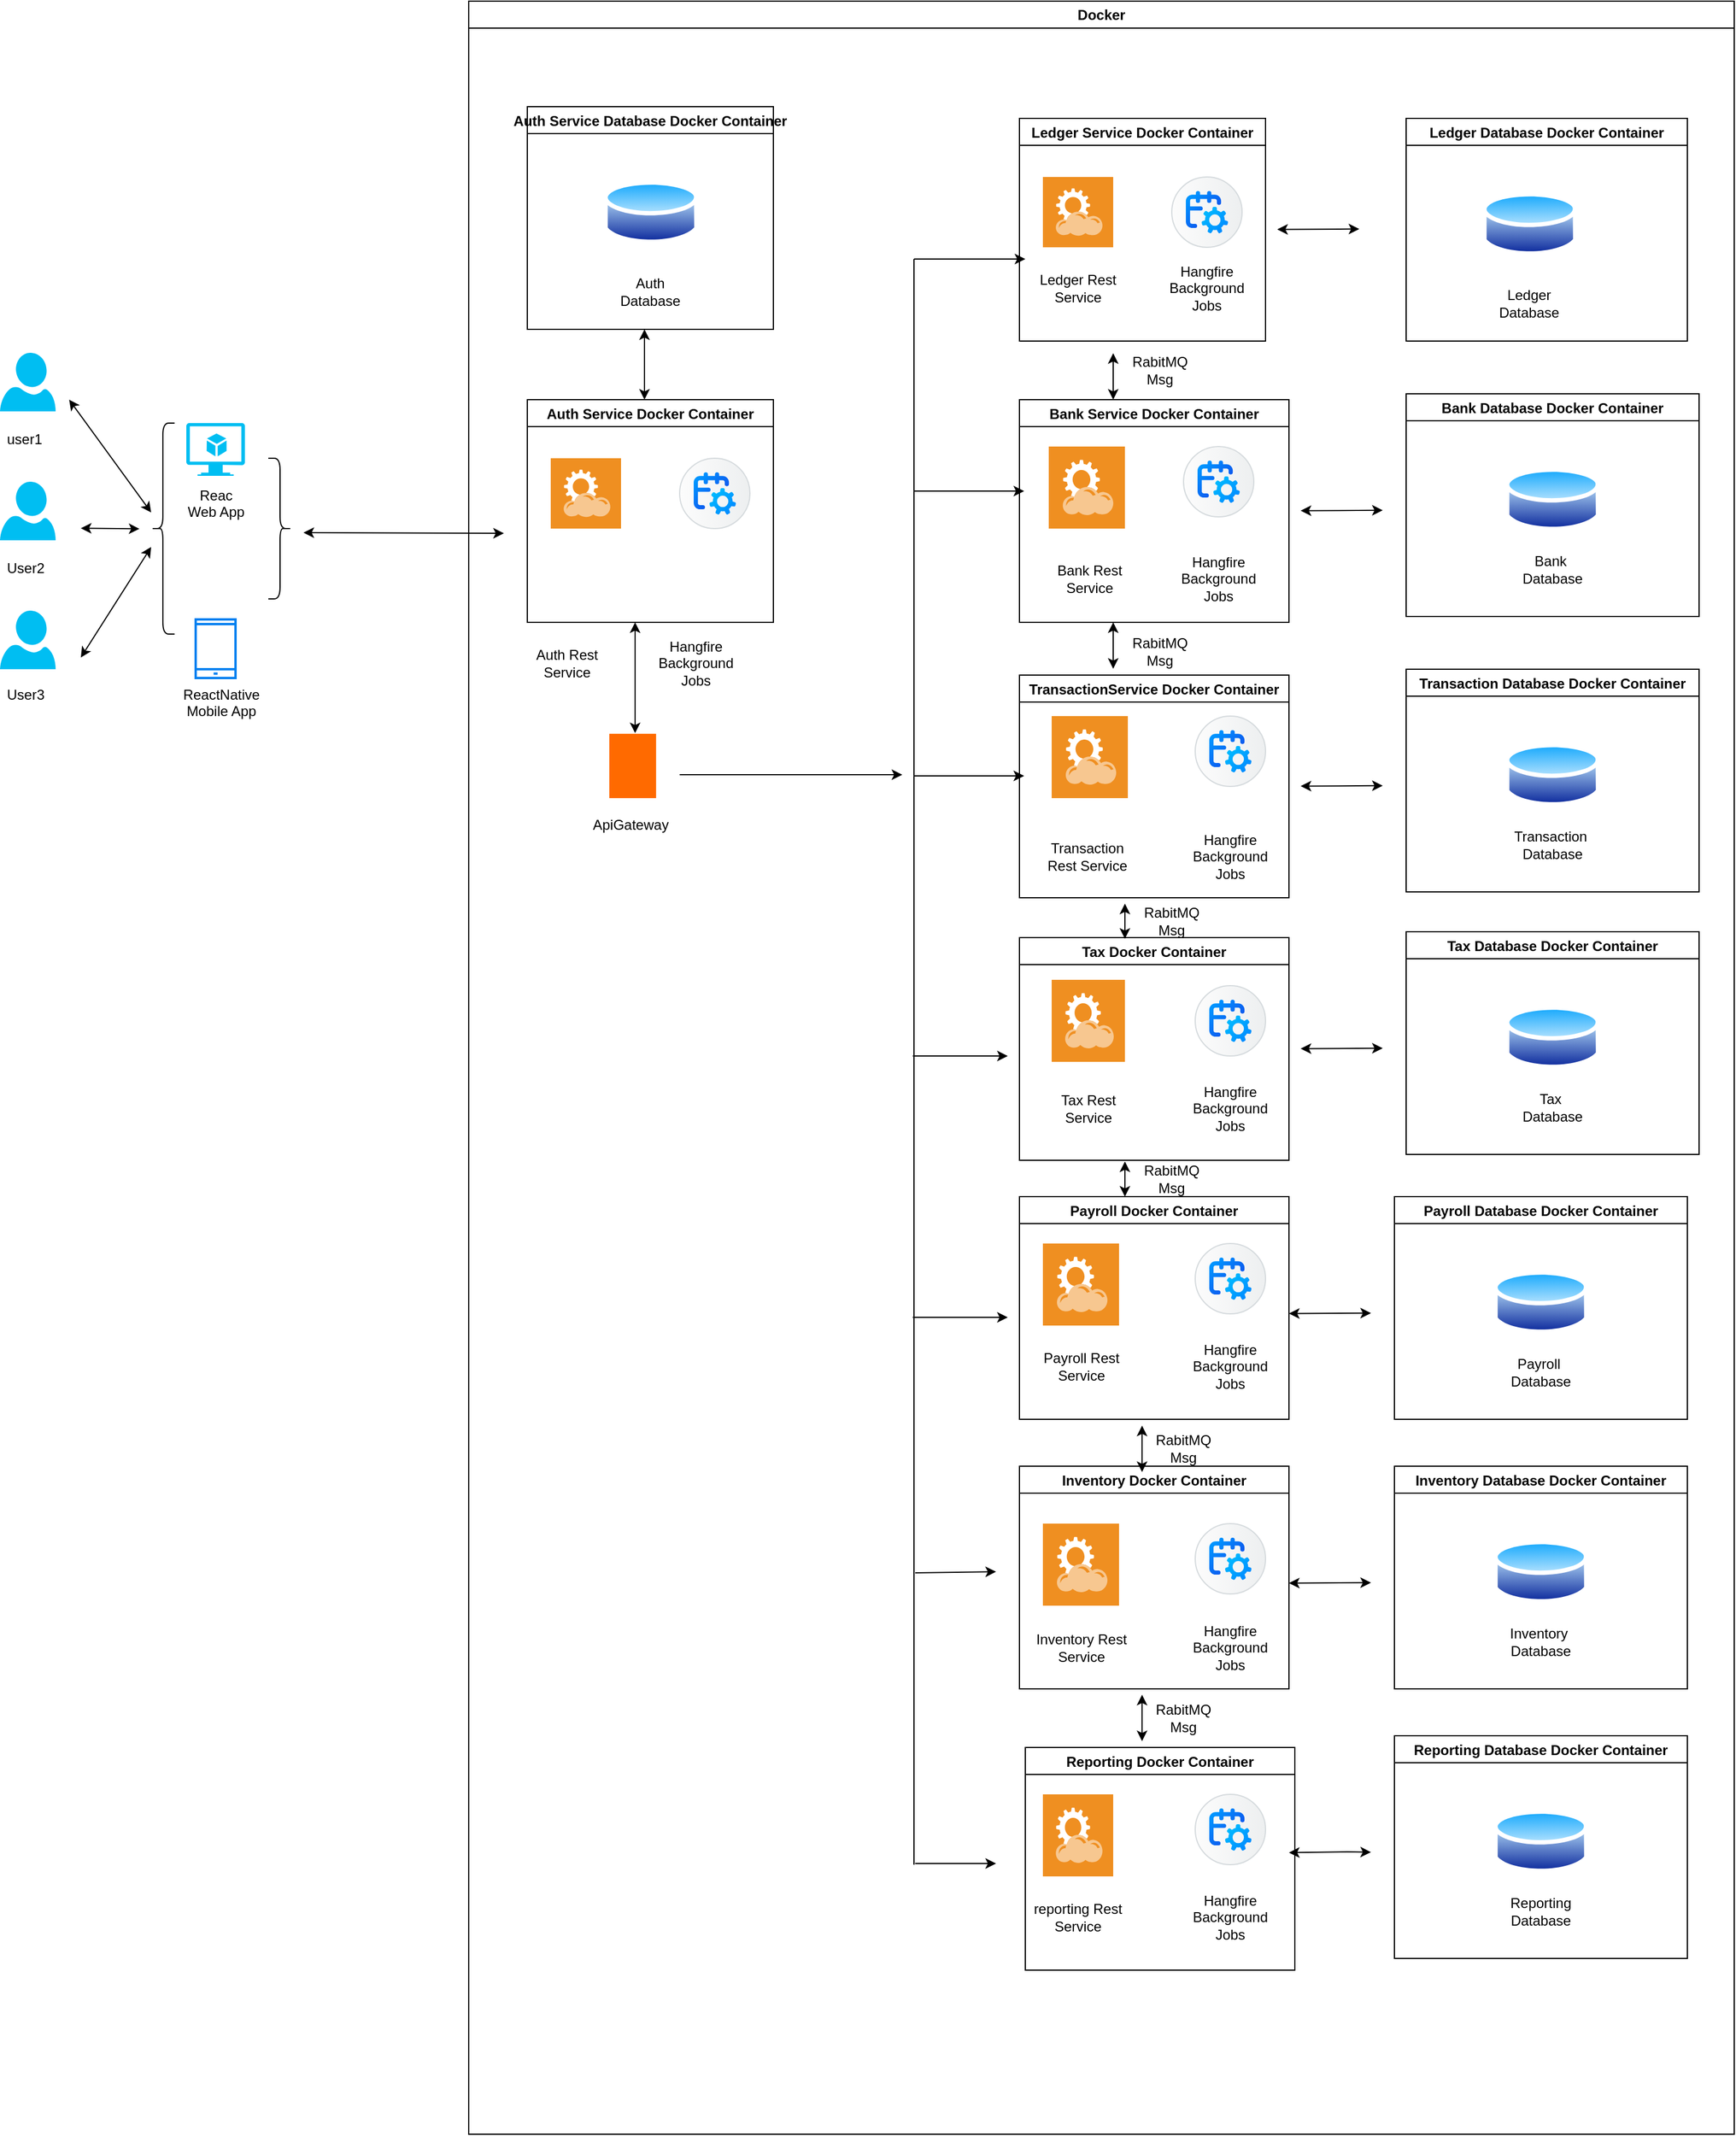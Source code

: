 <mxfile version="24.9.0">
  <diagram name="Page-1" id="nfMgembpazXMz0VEnoj4">
    <mxGraphModel dx="2100" dy="2283" grid="1" gridSize="10" guides="1" tooltips="1" connect="1" arrows="1" fold="1" page="1" pageScale="1" pageWidth="827" pageHeight="1169" math="0" shadow="0">
      <root>
        <mxCell id="0" />
        <mxCell id="1" parent="0" />
        <mxCell id="l-Un0ipi48CfvVv5jZcX-5" value="" style="verticalLabelPosition=bottom;html=1;verticalAlign=top;align=center;strokeColor=none;fillColor=#00BEF2;shape=mxgraph.azure.user;" parent="1" vertex="1">
          <mxGeometry x="50" y="200" width="47.5" height="50" as="geometry" />
        </mxCell>
        <mxCell id="l-Un0ipi48CfvVv5jZcX-6" value="" style="verticalLabelPosition=bottom;html=1;verticalAlign=top;align=center;strokeColor=none;fillColor=#00BEF2;shape=mxgraph.azure.user;" parent="1" vertex="1">
          <mxGeometry x="50" y="310" width="47.5" height="50" as="geometry" />
        </mxCell>
        <mxCell id="l-Un0ipi48CfvVv5jZcX-7" value="" style="verticalLabelPosition=bottom;html=1;verticalAlign=top;align=center;strokeColor=none;fillColor=#00BEF2;shape=mxgraph.azure.user;" parent="1" vertex="1">
          <mxGeometry x="50" y="420" width="47.5" height="50" as="geometry" />
        </mxCell>
        <mxCell id="l-Un0ipi48CfvVv5jZcX-9" value="" style="verticalLabelPosition=bottom;html=1;verticalAlign=top;align=center;strokeColor=none;fillColor=#00BEF2;shape=mxgraph.azure.virtual_machine_feature;pointerEvents=1;" parent="1" vertex="1">
          <mxGeometry x="209" y="260" width="50" height="45" as="geometry" />
        </mxCell>
        <mxCell id="l-Un0ipi48CfvVv5jZcX-10" value="" style="html=1;verticalLabelPosition=bottom;align=center;labelBackgroundColor=#ffffff;verticalAlign=top;strokeWidth=2;strokeColor=#0080F0;shadow=0;dashed=0;shape=mxgraph.ios7.icons.smartphone;" parent="1" vertex="1">
          <mxGeometry x="217" y="427.5" width="34" height="50" as="geometry" />
        </mxCell>
        <mxCell id="l-Un0ipi48CfvVv5jZcX-17" value="" style="shape=curlyBracket;whiteSpace=wrap;html=1;rounded=1;labelPosition=left;verticalLabelPosition=middle;align=right;verticalAlign=middle;" parent="1" vertex="1">
          <mxGeometry x="179" y="260" width="20" height="180" as="geometry" />
        </mxCell>
        <mxCell id="l-Un0ipi48CfvVv5jZcX-21" value="Reac Web App" style="text;strokeColor=none;fillColor=none;align=center;verticalAlign=top;spacingLeft=4;spacingRight=4;overflow=hidden;rotatable=0;points=[[0,0.5],[1,0.5]];portConstraint=eastwest;whiteSpace=wrap;html=1;" parent="1" vertex="1">
          <mxGeometry x="201.5" y="307.5" width="65" height="46" as="geometry" />
        </mxCell>
        <mxCell id="l-Un0ipi48CfvVv5jZcX-22" value="ReactNative Mobile App" style="text;strokeColor=none;fillColor=none;align=center;verticalAlign=top;spacingLeft=4;spacingRight=4;overflow=hidden;rotatable=0;points=[[0,0.5],[1,0.5]];portConstraint=eastwest;whiteSpace=wrap;html=1;" parent="1" vertex="1">
          <mxGeometry x="199" y="477.5" width="80" height="46" as="geometry" />
        </mxCell>
        <mxCell id="l-Un0ipi48CfvVv5jZcX-23" value="user1" style="text;strokeColor=none;fillColor=none;align=left;verticalAlign=top;spacingLeft=4;spacingRight=4;overflow=hidden;rotatable=0;points=[[0,0.5],[1,0.5]];portConstraint=eastwest;whiteSpace=wrap;html=1;" parent="1" vertex="1">
          <mxGeometry x="50" y="260" width="60" height="26" as="geometry" />
        </mxCell>
        <mxCell id="l-Un0ipi48CfvVv5jZcX-24" value="User2" style="text;strokeColor=none;fillColor=none;align=left;verticalAlign=top;spacingLeft=4;spacingRight=4;overflow=hidden;rotatable=0;points=[[0,0.5],[1,0.5]];portConstraint=eastwest;whiteSpace=wrap;html=1;" parent="1" vertex="1">
          <mxGeometry x="50" y="370" width="60" height="26" as="geometry" />
        </mxCell>
        <mxCell id="l-Un0ipi48CfvVv5jZcX-25" value="User3" style="text;strokeColor=none;fillColor=none;align=left;verticalAlign=top;spacingLeft=4;spacingRight=4;overflow=hidden;rotatable=0;points=[[0,0.5],[1,0.5]];portConstraint=eastwest;whiteSpace=wrap;html=1;" parent="1" vertex="1">
          <mxGeometry x="50" y="477.5" width="60" height="26" as="geometry" />
        </mxCell>
        <mxCell id="l-Un0ipi48CfvVv5jZcX-30" value="" style="shape=curlyBracket;whiteSpace=wrap;html=1;rounded=1;flipH=1;labelPosition=right;verticalLabelPosition=middle;align=left;verticalAlign=middle;" parent="1" vertex="1">
          <mxGeometry x="279" y="290" width="20" height="120" as="geometry" />
        </mxCell>
        <mxCell id="l-Un0ipi48CfvVv5jZcX-85" value="Docker" style="swimlane;whiteSpace=wrap;html=1;" parent="1" vertex="1">
          <mxGeometry x="450" y="-100" width="1080" height="1820" as="geometry" />
        </mxCell>
        <mxCell id="l-Un0ipi48CfvVv5jZcX-107" value="Reporting Docker Container" style="swimlane;" parent="l-Un0ipi48CfvVv5jZcX-85" vertex="1">
          <mxGeometry x="475" y="1490" width="230" height="190" as="geometry" />
        </mxCell>
        <mxCell id="l-Un0ipi48CfvVv5jZcX-32" value="Ledger Service Docker Container" style="swimlane;" parent="l-Un0ipi48CfvVv5jZcX-85" vertex="1">
          <mxGeometry x="470" y="100" width="210" height="190" as="geometry" />
        </mxCell>
        <mxCell id="l-Un0ipi48CfvVv5jZcX-35" value="Ledger Database Docker Container" style="swimlane;" parent="l-Un0ipi48CfvVv5jZcX-85" vertex="1">
          <mxGeometry x="800" y="100" width="240" height="190" as="geometry">
            <mxRectangle x="810" y="-30" width="230" height="30" as="alternateBounds" />
          </mxGeometry>
        </mxCell>
        <mxCell id="l-Un0ipi48CfvVv5jZcX-37" value="Ledger Database" style="text;html=1;align=center;verticalAlign=middle;whiteSpace=wrap;rounded=0;" parent="l-Un0ipi48CfvVv5jZcX-35" vertex="1">
          <mxGeometry x="65" y="143.45" width="80" height="30" as="geometry" />
        </mxCell>
        <mxCell id="l-Un0ipi48CfvVv5jZcX-38" value="" style="image;aspect=fixed;perimeter=ellipsePerimeter;html=1;align=center;shadow=0;dashed=0;spacingTop=3;image=img/lib/active_directory/database.svg;" parent="l-Un0ipi48CfvVv5jZcX-35" vertex="1">
          <mxGeometry x="65" y="60" width="81.08" height="60" as="geometry" />
        </mxCell>
        <mxCell id="l-Un0ipi48CfvVv5jZcX-39" value="" style="endArrow=classic;startArrow=classic;html=1;rounded=0;" parent="l-Un0ipi48CfvVv5jZcX-85" edge="1">
          <mxGeometry width="50" height="50" relative="1" as="geometry">
            <mxPoint x="690" y="194.75" as="sourcePoint" />
            <mxPoint x="760" y="194.37" as="targetPoint" />
          </mxGeometry>
        </mxCell>
        <mxCell id="l-Un0ipi48CfvVv5jZcX-49" value="Bank Service Docker Container" style="swimlane;" parent="l-Un0ipi48CfvVv5jZcX-85" vertex="1">
          <mxGeometry x="470" y="340" width="230" height="190" as="geometry" />
        </mxCell>
        <mxCell id="l-Un0ipi48CfvVv5jZcX-52" value="Bank Database Docker Container" style="swimlane;" parent="l-Un0ipi48CfvVv5jZcX-85" vertex="1">
          <mxGeometry x="800" y="335" width="250" height="190" as="geometry">
            <mxRectangle x="810" y="-30" width="230" height="30" as="alternateBounds" />
          </mxGeometry>
        </mxCell>
        <mxCell id="l-Un0ipi48CfvVv5jZcX-53" value="Bank&amp;nbsp;&lt;div&gt;Database&lt;/div&gt;" style="text;html=1;align=center;verticalAlign=middle;whiteSpace=wrap;rounded=0;" parent="l-Un0ipi48CfvVv5jZcX-52" vertex="1">
          <mxGeometry x="85" y="135" width="80" height="30" as="geometry" />
        </mxCell>
        <mxCell id="l-Un0ipi48CfvVv5jZcX-54" value="" style="image;aspect=fixed;perimeter=ellipsePerimeter;html=1;align=center;shadow=0;dashed=0;spacingTop=3;image=img/lib/active_directory/database.svg;" parent="l-Un0ipi48CfvVv5jZcX-52" vertex="1">
          <mxGeometry x="84.46" y="60" width="81.08" height="60" as="geometry" />
        </mxCell>
        <mxCell id="l-Un0ipi48CfvVv5jZcX-55" value="" style="endArrow=classic;startArrow=classic;html=1;rounded=0;" parent="l-Un0ipi48CfvVv5jZcX-85" edge="1">
          <mxGeometry width="50" height="50" relative="1" as="geometry">
            <mxPoint x="710" y="434.75" as="sourcePoint" />
            <mxPoint x="780" y="434.37" as="targetPoint" />
          </mxGeometry>
        </mxCell>
        <mxCell id="l-Un0ipi48CfvVv5jZcX-67" value="TransactionService Docker Container" style="swimlane;" parent="l-Un0ipi48CfvVv5jZcX-85" vertex="1">
          <mxGeometry x="470" y="575" width="230" height="190" as="geometry" />
        </mxCell>
        <mxCell id="l-Un0ipi48CfvVv5jZcX-73" value="" style="endArrow=classic;startArrow=classic;html=1;rounded=0;" parent="l-Un0ipi48CfvVv5jZcX-85" edge="1">
          <mxGeometry width="50" height="50" relative="1" as="geometry">
            <mxPoint x="710" y="669.75" as="sourcePoint" />
            <mxPoint x="780" y="669.37" as="targetPoint" />
          </mxGeometry>
        </mxCell>
        <mxCell id="l-Un0ipi48CfvVv5jZcX-70" value="Transaction Database Docker Container" style="swimlane;" parent="l-Un0ipi48CfvVv5jZcX-85" vertex="1">
          <mxGeometry x="800" y="570" width="250" height="190" as="geometry">
            <mxRectangle x="810" y="-30" width="230" height="30" as="alternateBounds" />
          </mxGeometry>
        </mxCell>
        <mxCell id="l-Un0ipi48CfvVv5jZcX-71" value="Transaction&amp;nbsp;&lt;div&gt;Database&lt;/div&gt;" style="text;html=1;align=center;verticalAlign=middle;whiteSpace=wrap;rounded=0;" parent="l-Un0ipi48CfvVv5jZcX-70" vertex="1">
          <mxGeometry x="85" y="135" width="80" height="30" as="geometry" />
        </mxCell>
        <mxCell id="l-Un0ipi48CfvVv5jZcX-72" value="" style="image;aspect=fixed;perimeter=ellipsePerimeter;html=1;align=center;shadow=0;dashed=0;spacingTop=3;image=img/lib/active_directory/database.svg;" parent="l-Un0ipi48CfvVv5jZcX-70" vertex="1">
          <mxGeometry x="84.46" y="60" width="81.08" height="60" as="geometry" />
        </mxCell>
        <mxCell id="l-Un0ipi48CfvVv5jZcX-75" value="Tax Docker Container" style="swimlane;" parent="l-Un0ipi48CfvVv5jZcX-85" vertex="1">
          <mxGeometry x="470" y="799" width="230" height="190" as="geometry" />
        </mxCell>
        <mxCell id="l-Un0ipi48CfvVv5jZcX-78" value="Tax Database Docker Container" style="swimlane;" parent="l-Un0ipi48CfvVv5jZcX-85" vertex="1">
          <mxGeometry x="800" y="794" width="250" height="190" as="geometry">
            <mxRectangle x="810" y="-30" width="230" height="30" as="alternateBounds" />
          </mxGeometry>
        </mxCell>
        <mxCell id="l-Un0ipi48CfvVv5jZcX-79" value="Tax&amp;nbsp;&lt;div&gt;Database&lt;/div&gt;" style="text;html=1;align=center;verticalAlign=middle;whiteSpace=wrap;rounded=0;" parent="l-Un0ipi48CfvVv5jZcX-78" vertex="1">
          <mxGeometry x="85" y="135" width="80" height="30" as="geometry" />
        </mxCell>
        <mxCell id="l-Un0ipi48CfvVv5jZcX-80" value="" style="image;aspect=fixed;perimeter=ellipsePerimeter;html=1;align=center;shadow=0;dashed=0;spacingTop=3;image=img/lib/active_directory/database.svg;" parent="l-Un0ipi48CfvVv5jZcX-78" vertex="1">
          <mxGeometry x="84.46" y="60" width="81.08" height="60" as="geometry" />
        </mxCell>
        <mxCell id="l-Un0ipi48CfvVv5jZcX-81" value="" style="endArrow=classic;startArrow=classic;html=1;rounded=0;" parent="l-Un0ipi48CfvVv5jZcX-85" edge="1">
          <mxGeometry width="50" height="50" relative="1" as="geometry">
            <mxPoint x="710" y="893.75" as="sourcePoint" />
            <mxPoint x="780" y="893.37" as="targetPoint" />
          </mxGeometry>
        </mxCell>
        <mxCell id="l-Un0ipi48CfvVv5jZcX-93" value="Payroll Docker Container" style="swimlane;" parent="l-Un0ipi48CfvVv5jZcX-85" vertex="1">
          <mxGeometry x="470" y="1020" width="230" height="190" as="geometry" />
        </mxCell>
        <mxCell id="l-Un0ipi48CfvVv5jZcX-94" value="" style="shadow=0;dashed=0;html=1;strokeColor=none;fillColor=#EF8F21;labelPosition=center;verticalLabelPosition=bottom;verticalAlign=top;align=center;outlineConnect=0;shape=mxgraph.veeam.2d.restful_apis;" parent="l-Un0ipi48CfvVv5jZcX-93" vertex="1">
          <mxGeometry x="20" y="40" width="65" height="70" as="geometry" />
        </mxCell>
        <mxCell id="l-Un0ipi48CfvVv5jZcX-95" value="Payroll Rest Service" style="text;html=1;align=center;verticalAlign=middle;whiteSpace=wrap;rounded=0;" parent="l-Un0ipi48CfvVv5jZcX-93" vertex="1">
          <mxGeometry x="12.5" y="130" width="80" height="30" as="geometry" />
        </mxCell>
        <mxCell id="l-Un0ipi48CfvVv5jZcX-139" value="" style="shape=mxgraph.sap.icon;labelPosition=center;verticalLabelPosition=bottom;align=center;verticalAlign=top;strokeWidth=1;strokeColor=#D5DADD;fillColor=#EDEFF0;gradientColor=#FCFCFC;gradientDirection=west;aspect=fixed;SAPIcon=SAP_Job_Scheduling_service" parent="l-Un0ipi48CfvVv5jZcX-93" vertex="1">
          <mxGeometry x="150" y="40" width="60" height="60" as="geometry" />
        </mxCell>
        <mxCell id="l-Un0ipi48CfvVv5jZcX-140" value="Hangfire Background Jobs" style="text;html=1;align=center;verticalAlign=middle;whiteSpace=wrap;rounded=0;" parent="l-Un0ipi48CfvVv5jZcX-93" vertex="1">
          <mxGeometry x="150" y="130" width="60" height="30" as="geometry" />
        </mxCell>
        <mxCell id="l-Un0ipi48CfvVv5jZcX-96" value="Payroll Database Docker Container" style="swimlane;" parent="l-Un0ipi48CfvVv5jZcX-85" vertex="1">
          <mxGeometry x="790" y="1020" width="250" height="190" as="geometry">
            <mxRectangle x="810" y="-30" width="230" height="30" as="alternateBounds" />
          </mxGeometry>
        </mxCell>
        <mxCell id="l-Un0ipi48CfvVv5jZcX-97" value="Payroll&amp;nbsp;&lt;div&gt;Database&lt;/div&gt;" style="text;html=1;align=center;verticalAlign=middle;whiteSpace=wrap;rounded=0;" parent="l-Un0ipi48CfvVv5jZcX-96" vertex="1">
          <mxGeometry x="85" y="135" width="80" height="30" as="geometry" />
        </mxCell>
        <mxCell id="l-Un0ipi48CfvVv5jZcX-98" value="" style="image;aspect=fixed;perimeter=ellipsePerimeter;html=1;align=center;shadow=0;dashed=0;spacingTop=3;image=img/lib/active_directory/database.svg;" parent="l-Un0ipi48CfvVv5jZcX-96" vertex="1">
          <mxGeometry x="84.46" y="60" width="81.08" height="60" as="geometry" />
        </mxCell>
        <mxCell id="l-Un0ipi48CfvVv5jZcX-99" value="" style="endArrow=classic;startArrow=classic;html=1;rounded=0;" parent="l-Un0ipi48CfvVv5jZcX-85" edge="1">
          <mxGeometry width="50" height="50" relative="1" as="geometry">
            <mxPoint x="700" y="1119.75" as="sourcePoint" />
            <mxPoint x="770" y="1119.37" as="targetPoint" />
          </mxGeometry>
        </mxCell>
        <mxCell id="l-Un0ipi48CfvVv5jZcX-100" value="Inventory Docker Container" style="swimlane;" parent="l-Un0ipi48CfvVv5jZcX-85" vertex="1">
          <mxGeometry x="470" y="1250" width="230" height="190" as="geometry" />
        </mxCell>
        <mxCell id="l-Un0ipi48CfvVv5jZcX-101" value="" style="shadow=0;dashed=0;html=1;strokeColor=none;fillColor=#EF8F21;labelPosition=center;verticalLabelPosition=bottom;verticalAlign=top;align=center;outlineConnect=0;shape=mxgraph.veeam.2d.restful_apis;" parent="l-Un0ipi48CfvVv5jZcX-100" vertex="1">
          <mxGeometry x="20" y="49" width="65" height="70" as="geometry" />
        </mxCell>
        <mxCell id="l-Un0ipi48CfvVv5jZcX-102" value="Inventory Rest Service" style="text;html=1;align=center;verticalAlign=middle;whiteSpace=wrap;rounded=0;" parent="l-Un0ipi48CfvVv5jZcX-100" vertex="1">
          <mxGeometry x="12.5" y="140" width="80" height="30" as="geometry" />
        </mxCell>
        <mxCell id="l-Un0ipi48CfvVv5jZcX-141" value="" style="shape=mxgraph.sap.icon;labelPosition=center;verticalLabelPosition=bottom;align=center;verticalAlign=top;strokeWidth=1;strokeColor=#D5DADD;fillColor=#EDEFF0;gradientColor=#FCFCFC;gradientDirection=west;aspect=fixed;SAPIcon=SAP_Job_Scheduling_service" parent="l-Un0ipi48CfvVv5jZcX-100" vertex="1">
          <mxGeometry x="150" y="49" width="60" height="60" as="geometry" />
        </mxCell>
        <mxCell id="l-Un0ipi48CfvVv5jZcX-142" value="Hangfire Background Jobs" style="text;html=1;align=center;verticalAlign=middle;whiteSpace=wrap;rounded=0;" parent="l-Un0ipi48CfvVv5jZcX-100" vertex="1">
          <mxGeometry x="150" y="140" width="60" height="30" as="geometry" />
        </mxCell>
        <mxCell id="l-Un0ipi48CfvVv5jZcX-103" value="Inventory Database Docker Container" style="swimlane;" parent="l-Un0ipi48CfvVv5jZcX-85" vertex="1">
          <mxGeometry x="790" y="1250" width="250" height="190" as="geometry">
            <mxRectangle x="810" y="-30" width="230" height="30" as="alternateBounds" />
          </mxGeometry>
        </mxCell>
        <mxCell id="l-Un0ipi48CfvVv5jZcX-104" value="Inventory&amp;nbsp;&lt;div&gt;Database&lt;/div&gt;" style="text;html=1;align=center;verticalAlign=middle;whiteSpace=wrap;rounded=0;" parent="l-Un0ipi48CfvVv5jZcX-103" vertex="1">
          <mxGeometry x="85" y="135" width="80" height="30" as="geometry" />
        </mxCell>
        <mxCell id="l-Un0ipi48CfvVv5jZcX-105" value="" style="image;aspect=fixed;perimeter=ellipsePerimeter;html=1;align=center;shadow=0;dashed=0;spacingTop=3;image=img/lib/active_directory/database.svg;" parent="l-Un0ipi48CfvVv5jZcX-103" vertex="1">
          <mxGeometry x="84.46" y="60" width="81.08" height="60" as="geometry" />
        </mxCell>
        <mxCell id="l-Un0ipi48CfvVv5jZcX-106" value="" style="endArrow=classic;startArrow=classic;html=1;rounded=0;" parent="l-Un0ipi48CfvVv5jZcX-85" edge="1">
          <mxGeometry width="50" height="50" relative="1" as="geometry">
            <mxPoint x="700" y="1349.75" as="sourcePoint" />
            <mxPoint x="770" y="1349.37" as="targetPoint" />
          </mxGeometry>
        </mxCell>
        <mxCell id="l-Un0ipi48CfvVv5jZcX-108" value="" style="shadow=0;dashed=0;html=1;strokeColor=none;fillColor=#EF8F21;labelPosition=center;verticalLabelPosition=bottom;verticalAlign=top;align=center;outlineConnect=0;shape=mxgraph.veeam.2d.restful_apis;" parent="l-Un0ipi48CfvVv5jZcX-85" vertex="1">
          <mxGeometry x="490" y="1530" width="60" height="70" as="geometry" />
        </mxCell>
        <mxCell id="l-Un0ipi48CfvVv5jZcX-109" value="reporting Rest Service" style="text;html=1;align=center;verticalAlign=middle;whiteSpace=wrap;rounded=0;" parent="l-Un0ipi48CfvVv5jZcX-85" vertex="1">
          <mxGeometry x="480" y="1620" width="80" height="30" as="geometry" />
        </mxCell>
        <mxCell id="l-Un0ipi48CfvVv5jZcX-143" value="" style="shape=mxgraph.sap.icon;labelPosition=center;verticalLabelPosition=bottom;align=center;verticalAlign=top;strokeWidth=1;strokeColor=#D5DADD;fillColor=#EDEFF0;gradientColor=#FCFCFC;gradientDirection=west;aspect=fixed;SAPIcon=SAP_Job_Scheduling_service" parent="l-Un0ipi48CfvVv5jZcX-85" vertex="1">
          <mxGeometry x="620" y="1530" width="60" height="60" as="geometry" />
        </mxCell>
        <mxCell id="l-Un0ipi48CfvVv5jZcX-144" value="Hangfire Background Jobs" style="text;html=1;align=center;verticalAlign=middle;whiteSpace=wrap;rounded=0;" parent="l-Un0ipi48CfvVv5jZcX-85" vertex="1">
          <mxGeometry x="620" y="1620" width="60" height="30" as="geometry" />
        </mxCell>
        <mxCell id="l-Un0ipi48CfvVv5jZcX-110" value="Reporting Database Docker Container" style="swimlane;" parent="l-Un0ipi48CfvVv5jZcX-85" vertex="1">
          <mxGeometry x="790" y="1480" width="250" height="190" as="geometry">
            <mxRectangle x="810" y="-30" width="230" height="30" as="alternateBounds" />
          </mxGeometry>
        </mxCell>
        <mxCell id="l-Un0ipi48CfvVv5jZcX-111" value="&lt;div&gt;Reporting Database&lt;/div&gt;" style="text;html=1;align=center;verticalAlign=middle;whiteSpace=wrap;rounded=0;" parent="l-Un0ipi48CfvVv5jZcX-110" vertex="1">
          <mxGeometry x="85" y="135" width="80" height="30" as="geometry" />
        </mxCell>
        <mxCell id="l-Un0ipi48CfvVv5jZcX-112" value="" style="image;aspect=fixed;perimeter=ellipsePerimeter;html=1;align=center;shadow=0;dashed=0;spacingTop=3;image=img/lib/active_directory/database.svg;" parent="l-Un0ipi48CfvVv5jZcX-110" vertex="1">
          <mxGeometry x="84.46" y="60" width="81.08" height="60" as="geometry" />
        </mxCell>
        <mxCell id="l-Un0ipi48CfvVv5jZcX-113" value="" style="endArrow=classic;startArrow=classic;html=1;rounded=0;" parent="l-Un0ipi48CfvVv5jZcX-85" edge="1">
          <mxGeometry width="50" height="50" relative="1" as="geometry">
            <mxPoint x="700" y="1579.75" as="sourcePoint" />
            <mxPoint x="770" y="1579.37" as="targetPoint" />
            <Array as="points">
              <mxPoint x="750" y="1579" />
            </Array>
          </mxGeometry>
        </mxCell>
        <mxCell id="l-Un0ipi48CfvVv5jZcX-118" value="" style="endArrow=classic;startArrow=classic;html=1;rounded=0;" parent="l-Un0ipi48CfvVv5jZcX-85" edge="1">
          <mxGeometry width="50" height="50" relative="1" as="geometry">
            <mxPoint x="550" y="300.38" as="sourcePoint" />
            <mxPoint x="550" y="340" as="targetPoint" />
          </mxGeometry>
        </mxCell>
        <mxCell id="l-Un0ipi48CfvVv5jZcX-119" value="" style="endArrow=classic;startArrow=classic;html=1;rounded=0;" parent="l-Un0ipi48CfvVv5jZcX-85" edge="1">
          <mxGeometry width="50" height="50" relative="1" as="geometry">
            <mxPoint x="550" y="530" as="sourcePoint" />
            <mxPoint x="550" y="569.62" as="targetPoint" />
          </mxGeometry>
        </mxCell>
        <mxCell id="l-Un0ipi48CfvVv5jZcX-120" value="" style="endArrow=classic;startArrow=classic;html=1;rounded=0;" parent="l-Un0ipi48CfvVv5jZcX-85" edge="1">
          <mxGeometry width="50" height="50" relative="1" as="geometry">
            <mxPoint x="560" y="770" as="sourcePoint" />
            <mxPoint x="560" y="800" as="targetPoint" />
          </mxGeometry>
        </mxCell>
        <mxCell id="l-Un0ipi48CfvVv5jZcX-121" value="" style="endArrow=classic;startArrow=classic;html=1;rounded=0;" parent="l-Un0ipi48CfvVv5jZcX-85" edge="1">
          <mxGeometry width="50" height="50" relative="1" as="geometry">
            <mxPoint x="560" y="990" as="sourcePoint" />
            <mxPoint x="560" y="1020" as="targetPoint" />
          </mxGeometry>
        </mxCell>
        <mxCell id="l-Un0ipi48CfvVv5jZcX-122" value="" style="endArrow=classic;startArrow=classic;html=1;rounded=0;" parent="l-Un0ipi48CfvVv5jZcX-85" edge="1">
          <mxGeometry width="50" height="50" relative="1" as="geometry">
            <mxPoint x="574.63" y="1215.38" as="sourcePoint" />
            <mxPoint x="574.63" y="1255" as="targetPoint" />
          </mxGeometry>
        </mxCell>
        <mxCell id="l-Un0ipi48CfvVv5jZcX-123" value="" style="endArrow=classic;startArrow=classic;html=1;rounded=0;" parent="l-Un0ipi48CfvVv5jZcX-85" edge="1">
          <mxGeometry width="50" height="50" relative="1" as="geometry">
            <mxPoint x="574.63" y="1445" as="sourcePoint" />
            <mxPoint x="574.63" y="1484.62" as="targetPoint" />
          </mxGeometry>
        </mxCell>
        <mxCell id="l-Un0ipi48CfvVv5jZcX-125" value="RabitMQ Msg" style="text;html=1;align=center;verticalAlign=middle;whiteSpace=wrap;rounded=0;" parent="l-Un0ipi48CfvVv5jZcX-85" vertex="1">
          <mxGeometry x="560" y="300" width="60" height="30" as="geometry" />
        </mxCell>
        <mxCell id="l-Un0ipi48CfvVv5jZcX-126" value="RabitMQ Msg" style="text;html=1;align=center;verticalAlign=middle;whiteSpace=wrap;rounded=0;" parent="l-Un0ipi48CfvVv5jZcX-85" vertex="1">
          <mxGeometry x="560" y="540" width="60" height="30" as="geometry" />
        </mxCell>
        <mxCell id="l-Un0ipi48CfvVv5jZcX-127" value="RabitMQ Msg" style="text;html=1;align=center;verticalAlign=middle;whiteSpace=wrap;rounded=0;" parent="l-Un0ipi48CfvVv5jZcX-85" vertex="1">
          <mxGeometry x="570" y="770" width="60" height="30" as="geometry" />
        </mxCell>
        <mxCell id="l-Un0ipi48CfvVv5jZcX-128" value="RabitMQ Msg" style="text;html=1;align=center;verticalAlign=middle;whiteSpace=wrap;rounded=0;" parent="l-Un0ipi48CfvVv5jZcX-85" vertex="1">
          <mxGeometry x="570" y="990" width="60" height="30" as="geometry" />
        </mxCell>
        <mxCell id="l-Un0ipi48CfvVv5jZcX-129" value="RabitMQ Msg" style="text;html=1;align=center;verticalAlign=middle;whiteSpace=wrap;rounded=0;" parent="l-Un0ipi48CfvVv5jZcX-85" vertex="1">
          <mxGeometry x="580" y="1220" width="60" height="30" as="geometry" />
        </mxCell>
        <mxCell id="l-Un0ipi48CfvVv5jZcX-130" value="RabitMQ Msg" style="text;html=1;align=center;verticalAlign=middle;whiteSpace=wrap;rounded=0;" parent="l-Un0ipi48CfvVv5jZcX-85" vertex="1">
          <mxGeometry x="580" y="1450" width="60" height="30" as="geometry" />
        </mxCell>
        <mxCell id="l-Un0ipi48CfvVv5jZcX-33" value="" style="shadow=0;dashed=0;html=1;strokeColor=none;fillColor=#EF8F21;labelPosition=center;verticalLabelPosition=bottom;verticalAlign=top;align=center;outlineConnect=0;shape=mxgraph.veeam.2d.restful_apis;" parent="l-Un0ipi48CfvVv5jZcX-85" vertex="1">
          <mxGeometry x="490" y="150" width="60" height="60" as="geometry" />
        </mxCell>
        <mxCell id="l-Un0ipi48CfvVv5jZcX-34" value="Ledger Rest Service" style="text;html=1;align=center;verticalAlign=middle;whiteSpace=wrap;rounded=0;" parent="l-Un0ipi48CfvVv5jZcX-85" vertex="1">
          <mxGeometry x="480" y="230" width="80" height="30" as="geometry" />
        </mxCell>
        <mxCell id="l-Un0ipi48CfvVv5jZcX-131" value="" style="shape=mxgraph.sap.icon;labelPosition=center;verticalLabelPosition=bottom;align=center;verticalAlign=top;strokeWidth=1;strokeColor=#D5DADD;fillColor=#EDEFF0;gradientColor=#FCFCFC;gradientDirection=west;aspect=fixed;SAPIcon=SAP_Job_Scheduling_service" parent="l-Un0ipi48CfvVv5jZcX-85" vertex="1">
          <mxGeometry x="600" y="150" width="60" height="60" as="geometry" />
        </mxCell>
        <mxCell id="l-Un0ipi48CfvVv5jZcX-132" value="Hangfire Background Jobs" style="text;html=1;align=center;verticalAlign=middle;whiteSpace=wrap;rounded=0;" parent="l-Un0ipi48CfvVv5jZcX-85" vertex="1">
          <mxGeometry x="600" y="230" width="60" height="30" as="geometry" />
        </mxCell>
        <mxCell id="l-Un0ipi48CfvVv5jZcX-50" value="" style="shadow=0;dashed=0;html=1;strokeColor=none;fillColor=#EF8F21;labelPosition=center;verticalLabelPosition=bottom;verticalAlign=top;align=center;outlineConnect=0;shape=mxgraph.veeam.2d.restful_apis;" parent="l-Un0ipi48CfvVv5jZcX-85" vertex="1">
          <mxGeometry x="495" y="380" width="65" height="70" as="geometry" />
        </mxCell>
        <mxCell id="l-Un0ipi48CfvVv5jZcX-51" value="Bank Rest Service" style="text;html=1;align=center;verticalAlign=middle;whiteSpace=wrap;rounded=0;" parent="l-Un0ipi48CfvVv5jZcX-85" vertex="1">
          <mxGeometry x="490" y="477.5" width="80" height="30" as="geometry" />
        </mxCell>
        <mxCell id="l-Un0ipi48CfvVv5jZcX-68" value="" style="shadow=0;dashed=0;html=1;strokeColor=none;fillColor=#EF8F21;labelPosition=center;verticalLabelPosition=bottom;verticalAlign=top;align=center;outlineConnect=0;shape=mxgraph.veeam.2d.restful_apis;" parent="l-Un0ipi48CfvVv5jZcX-85" vertex="1">
          <mxGeometry x="497.5" y="610" width="65" height="70" as="geometry" />
        </mxCell>
        <mxCell id="l-Un0ipi48CfvVv5jZcX-69" value="Transaction Rest Service" style="text;html=1;align=center;verticalAlign=middle;whiteSpace=wrap;rounded=0;" parent="l-Un0ipi48CfvVv5jZcX-85" vertex="1">
          <mxGeometry x="487.5" y="715" width="80" height="30" as="geometry" />
        </mxCell>
        <mxCell id="l-Un0ipi48CfvVv5jZcX-76" value="" style="shadow=0;dashed=0;html=1;strokeColor=none;fillColor=#EF8F21;labelPosition=center;verticalLabelPosition=bottom;verticalAlign=top;align=center;outlineConnect=0;shape=mxgraph.veeam.2d.restful_apis;" parent="l-Un0ipi48CfvVv5jZcX-85" vertex="1">
          <mxGeometry x="497.5" y="835" width="62.5" height="70" as="geometry" />
        </mxCell>
        <mxCell id="l-Un0ipi48CfvVv5jZcX-77" value="Tax Rest Service" style="text;html=1;align=center;verticalAlign=middle;whiteSpace=wrap;rounded=0;" parent="l-Un0ipi48CfvVv5jZcX-85" vertex="1">
          <mxGeometry x="488.75" y="930" width="80" height="30" as="geometry" />
        </mxCell>
        <mxCell id="l-Un0ipi48CfvVv5jZcX-133" value="" style="shape=mxgraph.sap.icon;labelPosition=center;verticalLabelPosition=bottom;align=center;verticalAlign=top;strokeWidth=1;strokeColor=#D5DADD;fillColor=#EDEFF0;gradientColor=#FCFCFC;gradientDirection=west;aspect=fixed;SAPIcon=SAP_Job_Scheduling_service" parent="l-Un0ipi48CfvVv5jZcX-85" vertex="1">
          <mxGeometry x="610" y="380" width="60" height="60" as="geometry" />
        </mxCell>
        <mxCell id="l-Un0ipi48CfvVv5jZcX-134" value="Hangfire Background Jobs" style="text;html=1;align=center;verticalAlign=middle;whiteSpace=wrap;rounded=0;" parent="l-Un0ipi48CfvVv5jZcX-85" vertex="1">
          <mxGeometry x="610" y="477.5" width="60" height="30" as="geometry" />
        </mxCell>
        <mxCell id="l-Un0ipi48CfvVv5jZcX-135" value="" style="shape=mxgraph.sap.icon;labelPosition=center;verticalLabelPosition=bottom;align=center;verticalAlign=top;strokeWidth=1;strokeColor=#D5DADD;fillColor=#EDEFF0;gradientColor=#FCFCFC;gradientDirection=west;aspect=fixed;SAPIcon=SAP_Job_Scheduling_service" parent="l-Un0ipi48CfvVv5jZcX-85" vertex="1">
          <mxGeometry x="620" y="610" width="60" height="60" as="geometry" />
        </mxCell>
        <mxCell id="l-Un0ipi48CfvVv5jZcX-136" value="Hangfire Background Jobs" style="text;html=1;align=center;verticalAlign=middle;whiteSpace=wrap;rounded=0;" parent="l-Un0ipi48CfvVv5jZcX-85" vertex="1">
          <mxGeometry x="620" y="715" width="60" height="30" as="geometry" />
        </mxCell>
        <mxCell id="l-Un0ipi48CfvVv5jZcX-137" value="" style="shape=mxgraph.sap.icon;labelPosition=center;verticalLabelPosition=bottom;align=center;verticalAlign=top;strokeWidth=1;strokeColor=#D5DADD;fillColor=#EDEFF0;gradientColor=#FCFCFC;gradientDirection=west;aspect=fixed;SAPIcon=SAP_Job_Scheduling_service" parent="l-Un0ipi48CfvVv5jZcX-85" vertex="1">
          <mxGeometry x="620" y="840" width="60" height="60" as="geometry" />
        </mxCell>
        <mxCell id="l-Un0ipi48CfvVv5jZcX-138" value="Hangfire Background Jobs" style="text;html=1;align=center;verticalAlign=middle;whiteSpace=wrap;rounded=0;" parent="l-Un0ipi48CfvVv5jZcX-85" vertex="1">
          <mxGeometry x="620" y="930" width="60" height="30" as="geometry" />
        </mxCell>
        <mxCell id="0ySspVsRNylLOWJ_9D-f-10" value="Auth Service Docker Container" style="swimlane;" parent="l-Un0ipi48CfvVv5jZcX-85" vertex="1">
          <mxGeometry x="50" y="340" width="210" height="190" as="geometry" />
        </mxCell>
        <mxCell id="0ySspVsRNylLOWJ_9D-f-11" value="Auth Service Database Docker Container" style="swimlane;" parent="l-Un0ipi48CfvVv5jZcX-85" vertex="1">
          <mxGeometry x="50" y="90" width="210" height="190" as="geometry">
            <mxRectangle x="810" y="-30" width="230" height="30" as="alternateBounds" />
          </mxGeometry>
        </mxCell>
        <mxCell id="0ySspVsRNylLOWJ_9D-f-12" value="Auth Database" style="text;html=1;align=center;verticalAlign=middle;whiteSpace=wrap;rounded=0;" parent="0ySspVsRNylLOWJ_9D-f-11" vertex="1">
          <mxGeometry x="65" y="143.45" width="80" height="30" as="geometry" />
        </mxCell>
        <mxCell id="0ySspVsRNylLOWJ_9D-f-13" value="" style="image;aspect=fixed;perimeter=ellipsePerimeter;html=1;align=center;shadow=0;dashed=0;spacingTop=3;image=img/lib/active_directory/database.svg;" parent="0ySspVsRNylLOWJ_9D-f-11" vertex="1">
          <mxGeometry x="65" y="60" width="81.08" height="60" as="geometry" />
        </mxCell>
        <mxCell id="0ySspVsRNylLOWJ_9D-f-14" value="" style="endArrow=classic;startArrow=classic;html=1;rounded=0;" parent="l-Un0ipi48CfvVv5jZcX-85" edge="1">
          <mxGeometry width="50" height="50" relative="1" as="geometry">
            <mxPoint x="150" y="340" as="sourcePoint" />
            <mxPoint x="150" y="280" as="targetPoint" />
          </mxGeometry>
        </mxCell>
        <mxCell id="0ySspVsRNylLOWJ_9D-f-15" value="" style="shadow=0;dashed=0;html=1;strokeColor=none;fillColor=#EF8F21;labelPosition=center;verticalLabelPosition=bottom;verticalAlign=top;align=center;outlineConnect=0;shape=mxgraph.veeam.2d.restful_apis;" parent="l-Un0ipi48CfvVv5jZcX-85" vertex="1">
          <mxGeometry x="70" y="390" width="60" height="60" as="geometry" />
        </mxCell>
        <mxCell id="0ySspVsRNylLOWJ_9D-f-16" value="Auth Rest Service" style="text;html=1;align=center;verticalAlign=middle;whiteSpace=wrap;rounded=0;" parent="l-Un0ipi48CfvVv5jZcX-85" vertex="1">
          <mxGeometry x="44" y="550" width="80" height="30" as="geometry" />
        </mxCell>
        <mxCell id="0ySspVsRNylLOWJ_9D-f-17" value="" style="shape=mxgraph.sap.icon;labelPosition=center;verticalLabelPosition=bottom;align=center;verticalAlign=top;strokeWidth=1;strokeColor=#D5DADD;fillColor=#EDEFF0;gradientColor=#FCFCFC;gradientDirection=west;aspect=fixed;SAPIcon=SAP_Job_Scheduling_service" parent="l-Un0ipi48CfvVv5jZcX-85" vertex="1">
          <mxGeometry x="180" y="390" width="60" height="60" as="geometry" />
        </mxCell>
        <mxCell id="0ySspVsRNylLOWJ_9D-f-18" value="Hangfire Background Jobs" style="text;html=1;align=center;verticalAlign=middle;whiteSpace=wrap;rounded=0;" parent="l-Un0ipi48CfvVv5jZcX-85" vertex="1">
          <mxGeometry x="164" y="550" width="60" height="30" as="geometry" />
        </mxCell>
        <mxCell id="l-Un0ipi48CfvVv5jZcX-26" value="" style="points=[];aspect=fixed;html=1;align=center;shadow=0;dashed=0;fillColor=#FF6A00;strokeColor=none;shape=mxgraph.alibaba_cloud.dg_database_gateway;" parent="l-Un0ipi48CfvVv5jZcX-85" vertex="1">
          <mxGeometry x="120" y="625.1" width="39.9" height="54.9" as="geometry" />
        </mxCell>
        <mxCell id="l-Un0ipi48CfvVv5jZcX-28" value="ApiGateway&lt;div&gt;&lt;br&gt;&lt;/div&gt;" style="text;strokeColor=none;fillColor=none;align=left;verticalAlign=top;spacingLeft=4;spacingRight=4;overflow=hidden;rotatable=0;points=[[0,0.5],[1,0.5]];portConstraint=eastwest;whiteSpace=wrap;html=1;" parent="l-Un0ipi48CfvVv5jZcX-85" vertex="1">
          <mxGeometry x="99.95" y="689" width="80.05" height="26" as="geometry" />
        </mxCell>
        <mxCell id="l-Un0ipi48CfvVv5jZcX-56" value="" style="endArrow=classic;startArrow=classic;html=1;rounded=0;entryX=0.752;entryY=-0.01;entryDx=0;entryDy=0;entryPerimeter=0;" parent="l-Un0ipi48CfvVv5jZcX-85" edge="1">
          <mxGeometry width="50" height="50" relative="1" as="geometry">
            <mxPoint x="142" y="530" as="sourcePoint" />
            <mxPoint x="142.005" y="624.551" as="targetPoint" />
          </mxGeometry>
        </mxCell>
        <mxCell id="0ySspVsRNylLOWJ_9D-f-21" value="" style="endArrow=classic;html=1;rounded=0;" parent="l-Un0ipi48CfvVv5jZcX-85" edge="1">
          <mxGeometry width="50" height="50" relative="1" as="geometry">
            <mxPoint x="180" y="660" as="sourcePoint" />
            <mxPoint x="370" y="660" as="targetPoint" />
          </mxGeometry>
        </mxCell>
        <mxCell id="0ySspVsRNylLOWJ_9D-f-23" value="" style="endArrow=classic;html=1;rounded=0;" parent="l-Un0ipi48CfvVv5jZcX-85" edge="1">
          <mxGeometry width="50" height="50" relative="1" as="geometry">
            <mxPoint x="380" y="220" as="sourcePoint" />
            <mxPoint x="475" y="220" as="targetPoint" />
          </mxGeometry>
        </mxCell>
        <mxCell id="l-Un0ipi48CfvVv5jZcX-114" value="" style="endArrow=classic;startArrow=classic;html=1;rounded=0;" parent="1" edge="1">
          <mxGeometry width="50" height="50" relative="1" as="geometry">
            <mxPoint x="309" y="353.5" as="sourcePoint" />
            <mxPoint x="480" y="354" as="targetPoint" />
          </mxGeometry>
        </mxCell>
        <mxCell id="l-Un0ipi48CfvVv5jZcX-115" value="" style="endArrow=classic;startArrow=classic;html=1;rounded=0;" parent="1" edge="1">
          <mxGeometry width="50" height="50" relative="1" as="geometry">
            <mxPoint x="119" y="349.7" as="sourcePoint" />
            <mxPoint x="169" y="350.2" as="targetPoint" />
          </mxGeometry>
        </mxCell>
        <mxCell id="l-Un0ipi48CfvVv5jZcX-116" value="" style="endArrow=classic;startArrow=classic;html=1;rounded=0;" parent="1" target="l-Un0ipi48CfvVv5jZcX-17" edge="1">
          <mxGeometry width="50" height="50" relative="1" as="geometry">
            <mxPoint x="109" y="240" as="sourcePoint" />
            <mxPoint x="169" y="286.5" as="targetPoint" />
          </mxGeometry>
        </mxCell>
        <mxCell id="l-Un0ipi48CfvVv5jZcX-117" value="" style="endArrow=classic;startArrow=classic;html=1;rounded=0;" parent="1" target="l-Un0ipi48CfvVv5jZcX-17" edge="1">
          <mxGeometry width="50" height="50" relative="1" as="geometry">
            <mxPoint x="119" y="460" as="sourcePoint" />
            <mxPoint x="169" y="460.5" as="targetPoint" />
          </mxGeometry>
        </mxCell>
        <mxCell id="0ySspVsRNylLOWJ_9D-f-20" value="" style="endArrow=none;html=1;rounded=0;" parent="1" edge="1">
          <mxGeometry width="50" height="50" relative="1" as="geometry">
            <mxPoint x="830" y="1490" as="sourcePoint" />
            <mxPoint x="830" y="120" as="targetPoint" />
          </mxGeometry>
        </mxCell>
        <mxCell id="0ySspVsRNylLOWJ_9D-f-24" value="" style="endArrow=classic;html=1;rounded=0;" parent="1" edge="1">
          <mxGeometry width="50" height="50" relative="1" as="geometry">
            <mxPoint x="830" y="318" as="sourcePoint" />
            <mxPoint x="924" y="318" as="targetPoint" />
          </mxGeometry>
        </mxCell>
        <mxCell id="0ySspVsRNylLOWJ_9D-f-25" value="" style="endArrow=classic;html=1;rounded=0;" parent="1" edge="1">
          <mxGeometry width="50" height="50" relative="1" as="geometry">
            <mxPoint x="830" y="561" as="sourcePoint" />
            <mxPoint x="924" y="561" as="targetPoint" />
          </mxGeometry>
        </mxCell>
        <mxCell id="0ySspVsRNylLOWJ_9D-f-26" value="" style="endArrow=classic;html=1;rounded=0;" parent="1" edge="1">
          <mxGeometry width="50" height="50" relative="1" as="geometry">
            <mxPoint x="829" y="800" as="sourcePoint" />
            <mxPoint x="910" y="800" as="targetPoint" />
          </mxGeometry>
        </mxCell>
        <mxCell id="0ySspVsRNylLOWJ_9D-f-27" value="" style="endArrow=classic;html=1;rounded=0;" parent="1" edge="1">
          <mxGeometry width="50" height="50" relative="1" as="geometry">
            <mxPoint x="829" y="1023" as="sourcePoint" />
            <mxPoint x="910" y="1023" as="targetPoint" />
          </mxGeometry>
        </mxCell>
        <mxCell id="0ySspVsRNylLOWJ_9D-f-28" value="" style="endArrow=classic;html=1;rounded=0;" parent="1" edge="1">
          <mxGeometry width="50" height="50" relative="1" as="geometry">
            <mxPoint x="831" y="1241" as="sourcePoint" />
            <mxPoint x="900" y="1240" as="targetPoint" />
          </mxGeometry>
        </mxCell>
        <mxCell id="0ySspVsRNylLOWJ_9D-f-29" value="" style="endArrow=classic;html=1;rounded=0;" parent="1" edge="1">
          <mxGeometry width="50" height="50" relative="1" as="geometry">
            <mxPoint x="831" y="1489" as="sourcePoint" />
            <mxPoint x="900" y="1489" as="targetPoint" />
          </mxGeometry>
        </mxCell>
      </root>
    </mxGraphModel>
  </diagram>
</mxfile>
